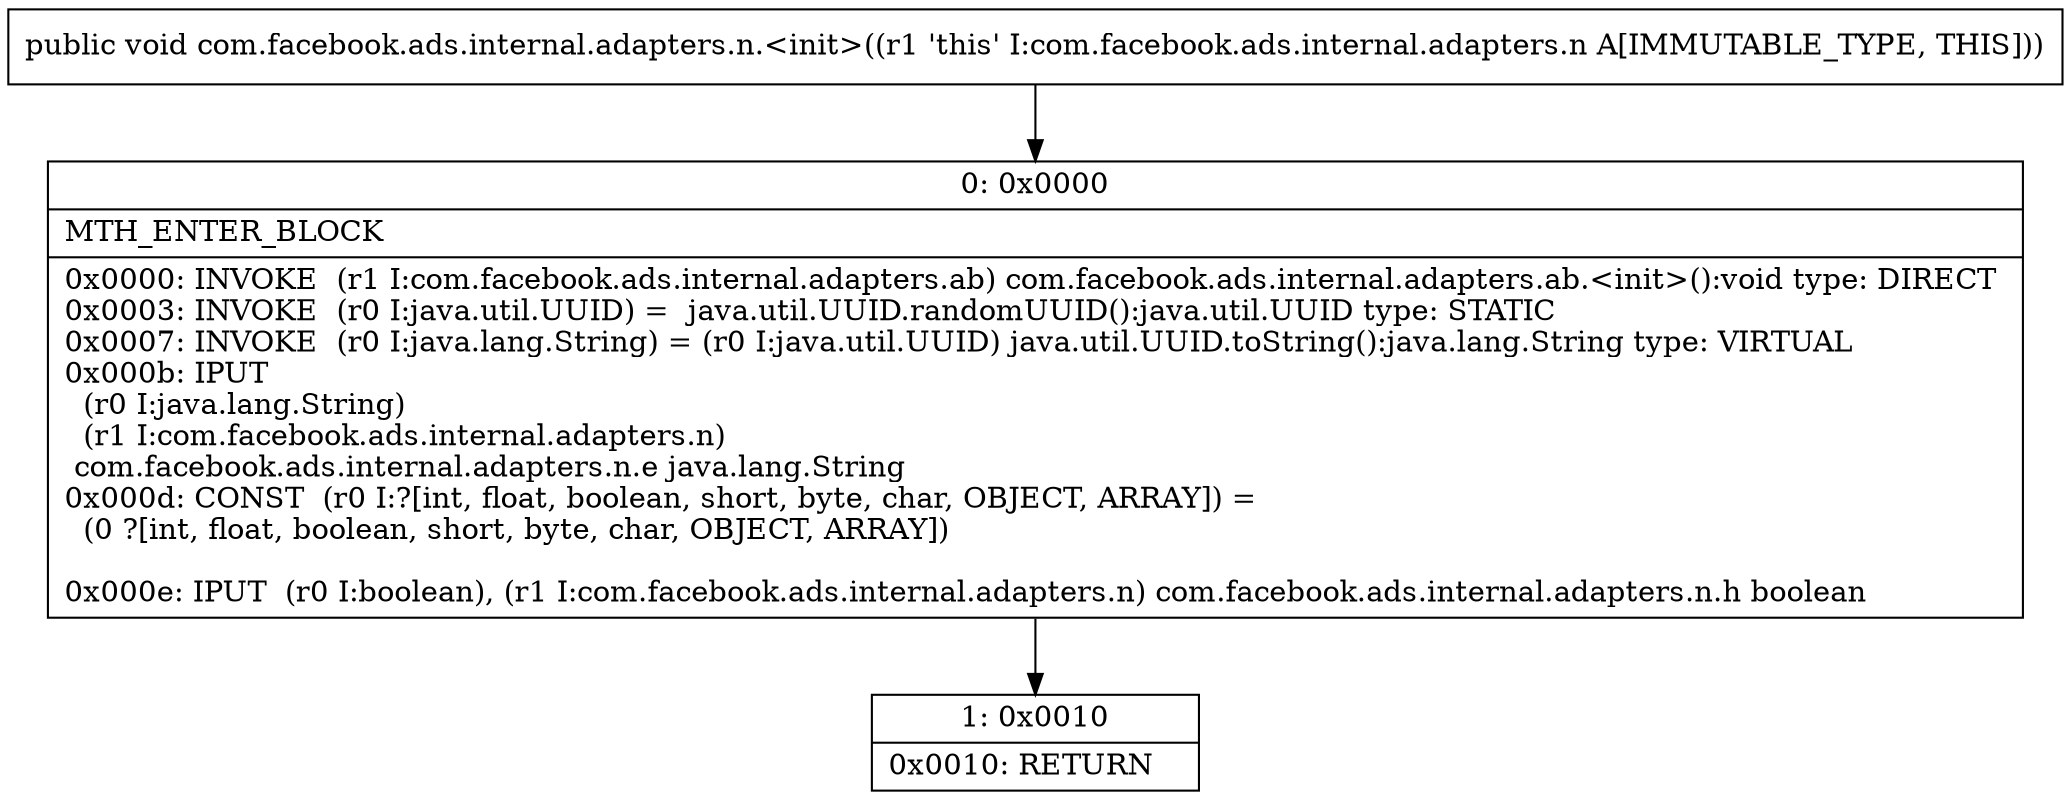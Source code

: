 digraph "CFG forcom.facebook.ads.internal.adapters.n.\<init\>()V" {
Node_0 [shape=record,label="{0\:\ 0x0000|MTH_ENTER_BLOCK\l|0x0000: INVOKE  (r1 I:com.facebook.ads.internal.adapters.ab) com.facebook.ads.internal.adapters.ab.\<init\>():void type: DIRECT \l0x0003: INVOKE  (r0 I:java.util.UUID) =  java.util.UUID.randomUUID():java.util.UUID type: STATIC \l0x0007: INVOKE  (r0 I:java.lang.String) = (r0 I:java.util.UUID) java.util.UUID.toString():java.lang.String type: VIRTUAL \l0x000b: IPUT  \l  (r0 I:java.lang.String)\l  (r1 I:com.facebook.ads.internal.adapters.n)\l com.facebook.ads.internal.adapters.n.e java.lang.String \l0x000d: CONST  (r0 I:?[int, float, boolean, short, byte, char, OBJECT, ARRAY]) = \l  (0 ?[int, float, boolean, short, byte, char, OBJECT, ARRAY])\l \l0x000e: IPUT  (r0 I:boolean), (r1 I:com.facebook.ads.internal.adapters.n) com.facebook.ads.internal.adapters.n.h boolean \l}"];
Node_1 [shape=record,label="{1\:\ 0x0010|0x0010: RETURN   \l}"];
MethodNode[shape=record,label="{public void com.facebook.ads.internal.adapters.n.\<init\>((r1 'this' I:com.facebook.ads.internal.adapters.n A[IMMUTABLE_TYPE, THIS])) }"];
MethodNode -> Node_0;
Node_0 -> Node_1;
}

